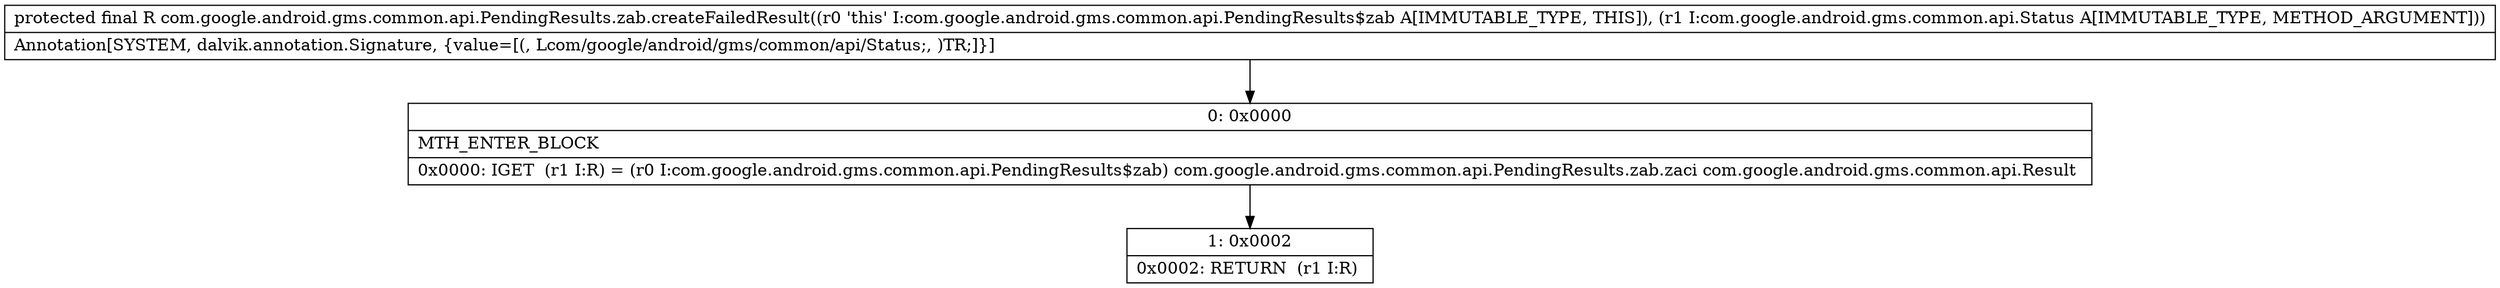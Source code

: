 digraph "CFG forcom.google.android.gms.common.api.PendingResults.zab.createFailedResult(Lcom\/google\/android\/gms\/common\/api\/Status;)Lcom\/google\/android\/gms\/common\/api\/Result;" {
Node_0 [shape=record,label="{0\:\ 0x0000|MTH_ENTER_BLOCK\l|0x0000: IGET  (r1 I:R) = (r0 I:com.google.android.gms.common.api.PendingResults$zab) com.google.android.gms.common.api.PendingResults.zab.zaci com.google.android.gms.common.api.Result \l}"];
Node_1 [shape=record,label="{1\:\ 0x0002|0x0002: RETURN  (r1 I:R) \l}"];
MethodNode[shape=record,label="{protected final R com.google.android.gms.common.api.PendingResults.zab.createFailedResult((r0 'this' I:com.google.android.gms.common.api.PendingResults$zab A[IMMUTABLE_TYPE, THIS]), (r1 I:com.google.android.gms.common.api.Status A[IMMUTABLE_TYPE, METHOD_ARGUMENT]))  | Annotation[SYSTEM, dalvik.annotation.Signature, \{value=[(, Lcom\/google\/android\/gms\/common\/api\/Status;, )TR;]\}]\l}"];
MethodNode -> Node_0;
Node_0 -> Node_1;
}

